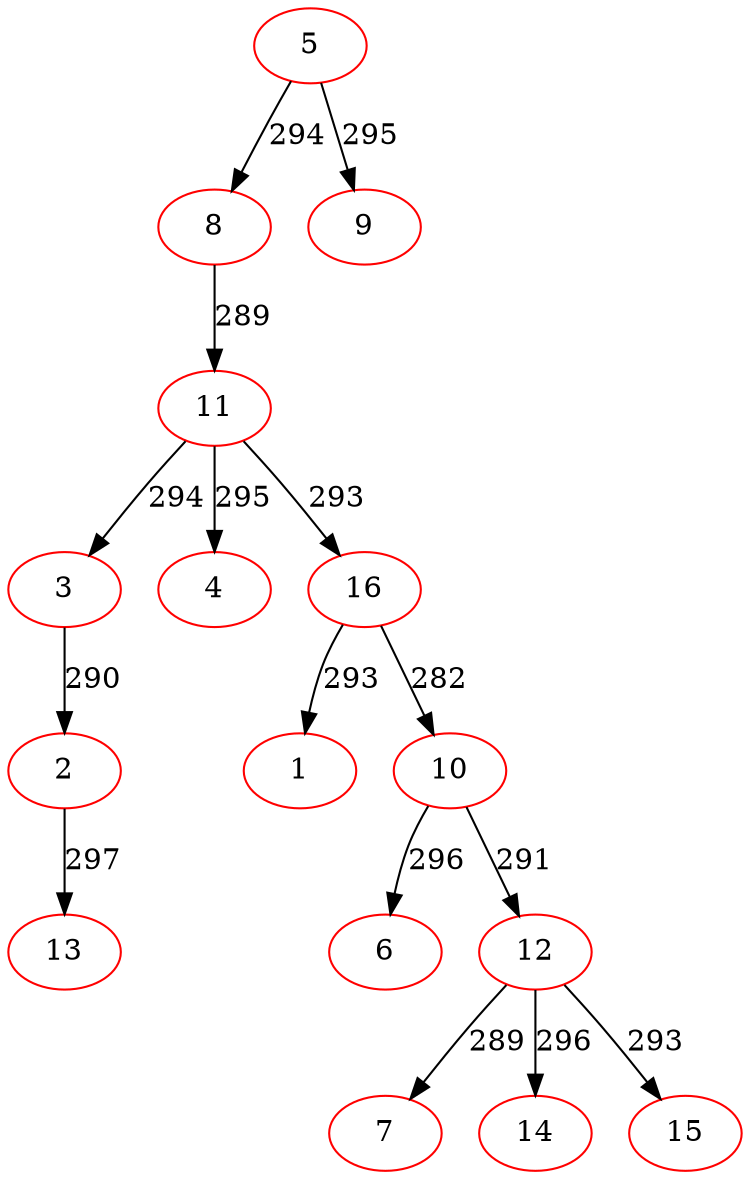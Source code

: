 digraph {
5[color=red]
8[color=red]
11[color=red]
3[color=red]
2[color=red]
13[color=red]
2->13[label=297]
3->2[label=290]
11->3[label=294]
4[color=red]
11->4[label=295]
16[color=red]
1[color=red]
16->1[label=293]
10[color=red]
6[color=red]
10->6[label=296]
12[color=red]
7[color=red]
12->7[label=289]
14[color=red]
12->14[label=296]
15[color=red]
12->15[label=293]
10->12[label=291]
16->10[label=282]
11->16[label=293]
8->11[label=289]
5->8[label=294]
9[color=red]
5->9[label=295]
}